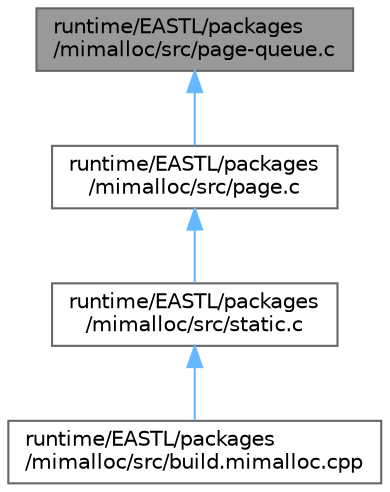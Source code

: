 digraph "runtime/EASTL/packages/mimalloc/src/page-queue.c"
{
 // LATEX_PDF_SIZE
  bgcolor="transparent";
  edge [fontname=Helvetica,fontsize=10,labelfontname=Helvetica,labelfontsize=10];
  node [fontname=Helvetica,fontsize=10,shape=box,height=0.2,width=0.4];
  Node1 [id="Node000001",label="runtime/EASTL/packages\l/mimalloc/src/page-queue.c",height=0.2,width=0.4,color="gray40", fillcolor="grey60", style="filled", fontcolor="black",tooltip=" "];
  Node1 -> Node2 [id="edge4_Node000001_Node000002",dir="back",color="steelblue1",style="solid",tooltip=" "];
  Node2 [id="Node000002",label="runtime/EASTL/packages\l/mimalloc/src/page.c",height=0.2,width=0.4,color="grey40", fillcolor="white", style="filled",URL="$page_8c.html",tooltip=" "];
  Node2 -> Node3 [id="edge5_Node000002_Node000003",dir="back",color="steelblue1",style="solid",tooltip=" "];
  Node3 [id="Node000003",label="runtime/EASTL/packages\l/mimalloc/src/static.c",height=0.2,width=0.4,color="grey40", fillcolor="white", style="filled",URL="$static_8c.html",tooltip=" "];
  Node3 -> Node4 [id="edge6_Node000003_Node000004",dir="back",color="steelblue1",style="solid",tooltip=" "];
  Node4 [id="Node000004",label="runtime/EASTL/packages\l/mimalloc/src/build.mimalloc.cpp",height=0.2,width=0.4,color="grey40", fillcolor="white", style="filled",URL="$build_8mimalloc_8cpp.html",tooltip=" "];
}
